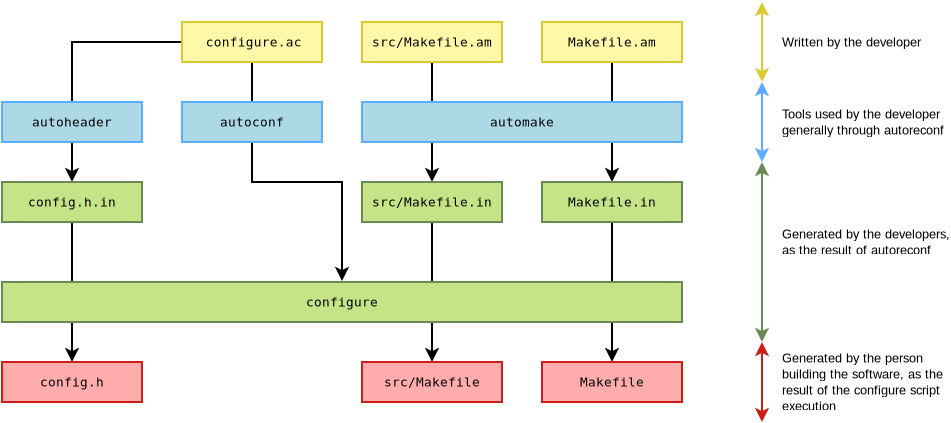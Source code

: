 <?xml version="1.0" encoding="UTF-8"?>
<dia:diagram xmlns:dia="http://www.lysator.liu.se/~alla/dia/">
  <dia:layer name="Arrière-plan" visible="true" active="true">
    <dia:object type="Standard - Line" version="0" id="O0">
      <dia:attribute name="obj_pos">
        <dia:point val="34.5,4"/>
      </dia:attribute>
      <dia:attribute name="obj_bb">
        <dia:rectangle val="34.138,3.95;34.862,10.112"/>
      </dia:attribute>
      <dia:attribute name="conn_endpoints">
        <dia:point val="34.5,4"/>
        <dia:point val="34.5,10"/>
      </dia:attribute>
      <dia:attribute name="numcp">
        <dia:int val="1"/>
      </dia:attribute>
      <dia:attribute name="end_arrow">
        <dia:enum val="22"/>
      </dia:attribute>
      <dia:attribute name="end_arrow_length">
        <dia:real val="0.5"/>
      </dia:attribute>
      <dia:attribute name="end_arrow_width">
        <dia:real val="0.5"/>
      </dia:attribute>
      <dia:connections>
        <dia:connection handle="0" to="O14" connection="6"/>
        <dia:connection handle="1" to="O16" connection="1"/>
      </dia:connections>
    </dia:object>
    <dia:object type="Standard - Line" version="0" id="O1">
      <dia:attribute name="obj_pos">
        <dia:point val="43.5,4"/>
      </dia:attribute>
      <dia:attribute name="obj_bb">
        <dia:rectangle val="43.138,3.95;43.862,10.112"/>
      </dia:attribute>
      <dia:attribute name="conn_endpoints">
        <dia:point val="43.5,4"/>
        <dia:point val="43.5,10"/>
      </dia:attribute>
      <dia:attribute name="numcp">
        <dia:int val="1"/>
      </dia:attribute>
      <dia:attribute name="end_arrow">
        <dia:enum val="22"/>
      </dia:attribute>
      <dia:attribute name="end_arrow_length">
        <dia:real val="0.5"/>
      </dia:attribute>
      <dia:attribute name="end_arrow_width">
        <dia:real val="0.5"/>
      </dia:attribute>
      <dia:connections>
        <dia:connection handle="0" to="O18" connection="6"/>
        <dia:connection handle="1" to="O20" connection="1"/>
      </dia:connections>
    </dia:object>
    <dia:object type="Standard - Line" version="0" id="O2">
      <dia:attribute name="obj_pos">
        <dia:point val="16.5,12.049"/>
      </dia:attribute>
      <dia:attribute name="obj_bb">
        <dia:rectangle val="16.138,11.999;16.862,19.112"/>
      </dia:attribute>
      <dia:attribute name="conn_endpoints">
        <dia:point val="16.5,12.049"/>
        <dia:point val="16.5,19"/>
      </dia:attribute>
      <dia:attribute name="numcp">
        <dia:int val="1"/>
      </dia:attribute>
      <dia:attribute name="end_arrow">
        <dia:enum val="22"/>
      </dia:attribute>
      <dia:attribute name="end_arrow_length">
        <dia:real val="0.5"/>
      </dia:attribute>
      <dia:attribute name="end_arrow_width">
        <dia:real val="0.5"/>
      </dia:attribute>
      <dia:connections>
        <dia:connection handle="0" to="O22" connection="8"/>
        <dia:connection handle="1" to="O26" connection="1"/>
      </dia:connections>
    </dia:object>
    <dia:object type="Standard - Line" version="0" id="O3">
      <dia:attribute name="obj_pos">
        <dia:point val="34.5,12"/>
      </dia:attribute>
      <dia:attribute name="obj_bb">
        <dia:rectangle val="34.138,11.95;34.862,19.112"/>
      </dia:attribute>
      <dia:attribute name="conn_endpoints">
        <dia:point val="34.5,12"/>
        <dia:point val="34.5,19"/>
      </dia:attribute>
      <dia:attribute name="numcp">
        <dia:int val="1"/>
      </dia:attribute>
      <dia:attribute name="end_arrow">
        <dia:enum val="22"/>
      </dia:attribute>
      <dia:attribute name="end_arrow_length">
        <dia:real val="0.5"/>
      </dia:attribute>
      <dia:attribute name="end_arrow_width">
        <dia:real val="0.5"/>
      </dia:attribute>
      <dia:connections>
        <dia:connection handle="0" to="O16" connection="6"/>
        <dia:connection handle="1" to="O7" connection="1"/>
      </dia:connections>
    </dia:object>
    <dia:object type="Standard - Line" version="0" id="O4">
      <dia:attribute name="obj_pos">
        <dia:point val="43.5,12"/>
      </dia:attribute>
      <dia:attribute name="obj_bb">
        <dia:rectangle val="43.138,11.95;43.862,19.112"/>
      </dia:attribute>
      <dia:attribute name="conn_endpoints">
        <dia:point val="43.5,12"/>
        <dia:point val="43.5,19"/>
      </dia:attribute>
      <dia:attribute name="numcp">
        <dia:int val="1"/>
      </dia:attribute>
      <dia:attribute name="end_arrow">
        <dia:enum val="22"/>
      </dia:attribute>
      <dia:attribute name="end_arrow_length">
        <dia:real val="0.5"/>
      </dia:attribute>
      <dia:attribute name="end_arrow_width">
        <dia:real val="0.5"/>
      </dia:attribute>
      <dia:connections>
        <dia:connection handle="0" to="O20" connection="6"/>
        <dia:connection handle="1" to="O24" connection="1"/>
      </dia:connections>
    </dia:object>
    <dia:object type="Standard - ZigZagLine" version="1" id="O5">
      <dia:attribute name="obj_pos">
        <dia:point val="25.5,4"/>
      </dia:attribute>
      <dia:attribute name="obj_bb">
        <dia:rectangle val="25.45,3.95;30.362,15.062"/>
      </dia:attribute>
      <dia:attribute name="orth_points">
        <dia:point val="25.5,4"/>
        <dia:point val="25.5,10"/>
        <dia:point val="30,10"/>
        <dia:point val="30,14.95"/>
      </dia:attribute>
      <dia:attribute name="orth_orient">
        <dia:enum val="1"/>
        <dia:enum val="0"/>
        <dia:enum val="1"/>
      </dia:attribute>
      <dia:attribute name="autorouting">
        <dia:boolean val="false"/>
      </dia:attribute>
      <dia:attribute name="end_arrow">
        <dia:enum val="22"/>
      </dia:attribute>
      <dia:attribute name="end_arrow_length">
        <dia:real val="0.5"/>
      </dia:attribute>
      <dia:attribute name="end_arrow_width">
        <dia:real val="0.5"/>
      </dia:attribute>
      <dia:connections>
        <dia:connection handle="0" to="O8" connection="6"/>
        <dia:connection handle="1" to="O12" connection="8"/>
      </dia:connections>
    </dia:object>
    <dia:object type="Standard - ZigZagLine" version="1" id="O6">
      <dia:attribute name="obj_pos">
        <dia:point val="22,3"/>
      </dia:attribute>
      <dia:attribute name="obj_bb">
        <dia:rectangle val="16.138,2.95;22.05,10.112"/>
      </dia:attribute>
      <dia:attribute name="orth_points">
        <dia:point val="22,3"/>
        <dia:point val="16.5,3"/>
        <dia:point val="16.5,10"/>
      </dia:attribute>
      <dia:attribute name="orth_orient">
        <dia:enum val="0"/>
        <dia:enum val="1"/>
      </dia:attribute>
      <dia:attribute name="autorouting">
        <dia:boolean val="true"/>
      </dia:attribute>
      <dia:attribute name="end_arrow">
        <dia:enum val="22"/>
      </dia:attribute>
      <dia:attribute name="end_arrow_length">
        <dia:real val="0.5"/>
      </dia:attribute>
      <dia:attribute name="end_arrow_width">
        <dia:real val="0.5"/>
      </dia:attribute>
      <dia:connections>
        <dia:connection handle="0" to="O8" connection="3"/>
        <dia:connection handle="1" to="O22" connection="1"/>
      </dia:connections>
    </dia:object>
    <dia:object type="Standard - Box" version="0" id="O7">
      <dia:attribute name="obj_pos">
        <dia:point val="31,19"/>
      </dia:attribute>
      <dia:attribute name="obj_bb">
        <dia:rectangle val="30.95,18.95;38.05,21.05"/>
      </dia:attribute>
      <dia:attribute name="elem_corner">
        <dia:point val="31,19"/>
      </dia:attribute>
      <dia:attribute name="elem_width">
        <dia:real val="7"/>
      </dia:attribute>
      <dia:attribute name="elem_height">
        <dia:real val="2"/>
      </dia:attribute>
      <dia:attribute name="border_width">
        <dia:real val="0.1"/>
      </dia:attribute>
      <dia:attribute name="border_color">
        <dia:color val="#cc1f1a"/>
      </dia:attribute>
      <dia:attribute name="inner_color">
        <dia:color val="#ffacac"/>
      </dia:attribute>
      <dia:attribute name="show_background">
        <dia:boolean val="true"/>
      </dia:attribute>
    </dia:object>
    <dia:object type="Standard - Box" version="0" id="O8">
      <dia:attribute name="obj_pos">
        <dia:point val="22,2"/>
      </dia:attribute>
      <dia:attribute name="obj_bb">
        <dia:rectangle val="21.95,1.95;29.05,4.05"/>
      </dia:attribute>
      <dia:attribute name="elem_corner">
        <dia:point val="22,2"/>
      </dia:attribute>
      <dia:attribute name="elem_width">
        <dia:real val="7"/>
      </dia:attribute>
      <dia:attribute name="elem_height">
        <dia:real val="2"/>
      </dia:attribute>
      <dia:attribute name="border_width">
        <dia:real val="0.1"/>
      </dia:attribute>
      <dia:attribute name="border_color">
        <dia:color val="#d9cb2f"/>
      </dia:attribute>
      <dia:attribute name="inner_color">
        <dia:color val="#fff8a8"/>
      </dia:attribute>
      <dia:attribute name="show_background">
        <dia:boolean val="true"/>
      </dia:attribute>
    </dia:object>
    <dia:object type="Standard - Text" version="1" id="O9">
      <dia:attribute name="obj_pos">
        <dia:point val="25.5,3"/>
      </dia:attribute>
      <dia:attribute name="obj_bb">
        <dia:rectangle val="23.19,2.626;27.81,3.374"/>
      </dia:attribute>
      <dia:attribute name="text">
        <dia:composite type="text">
          <dia:attribute name="string">
            <dia:string>#configure.ac#</dia:string>
          </dia:attribute>
          <dia:attribute name="font">
            <dia:font family="Inconsolata" style="48" name="Courier"/>
          </dia:attribute>
          <dia:attribute name="height">
            <dia:real val="0.8"/>
          </dia:attribute>
          <dia:attribute name="pos">
            <dia:point val="25.5,3.221"/>
          </dia:attribute>
          <dia:attribute name="color">
            <dia:color val="#000000"/>
          </dia:attribute>
          <dia:attribute name="alignment">
            <dia:enum val="1"/>
          </dia:attribute>
        </dia:composite>
      </dia:attribute>
      <dia:attribute name="valign">
        <dia:enum val="2"/>
      </dia:attribute>
      <dia:connections>
        <dia:connection handle="0" to="O8" connection="8"/>
      </dia:connections>
    </dia:object>
    <dia:object type="Standard - Text" version="1" id="O10">
      <dia:attribute name="obj_pos">
        <dia:point val="34.5,20"/>
      </dia:attribute>
      <dia:attribute name="obj_bb">
        <dia:rectangle val="32.19,19.626;36.81,20.374"/>
      </dia:attribute>
      <dia:attribute name="text">
        <dia:composite type="text">
          <dia:attribute name="string">
            <dia:string>#src/Makefile#</dia:string>
          </dia:attribute>
          <dia:attribute name="font">
            <dia:font family="Inconsolata" style="48" name="Courier"/>
          </dia:attribute>
          <dia:attribute name="height">
            <dia:real val="0.8"/>
          </dia:attribute>
          <dia:attribute name="pos">
            <dia:point val="34.5,20.221"/>
          </dia:attribute>
          <dia:attribute name="color">
            <dia:color val="#000000"/>
          </dia:attribute>
          <dia:attribute name="alignment">
            <dia:enum val="1"/>
          </dia:attribute>
        </dia:composite>
      </dia:attribute>
      <dia:attribute name="valign">
        <dia:enum val="2"/>
      </dia:attribute>
      <dia:connections>
        <dia:connection handle="0" to="O7" connection="8"/>
      </dia:connections>
    </dia:object>
    <dia:object type="Standard - Text" version="1" id="O11">
      <dia:attribute name="obj_pos">
        <dia:point val="14,17"/>
      </dia:attribute>
      <dia:attribute name="obj_bb">
        <dia:rectangle val="14,16.405;14,17.152"/>
      </dia:attribute>
      <dia:attribute name="text">
        <dia:composite type="text">
          <dia:attribute name="string">
            <dia:string>##</dia:string>
          </dia:attribute>
          <dia:attribute name="font">
            <dia:font family="Liberation Sans" style="0" name="Courier"/>
          </dia:attribute>
          <dia:attribute name="height">
            <dia:real val="0.8"/>
          </dia:attribute>
          <dia:attribute name="pos">
            <dia:point val="14,17"/>
          </dia:attribute>
          <dia:attribute name="color">
            <dia:color val="#000000"/>
          </dia:attribute>
          <dia:attribute name="alignment">
            <dia:enum val="0"/>
          </dia:attribute>
        </dia:composite>
      </dia:attribute>
      <dia:attribute name="valign">
        <dia:enum val="3"/>
      </dia:attribute>
    </dia:object>
    <dia:object type="Standard - Box" version="0" id="O12">
      <dia:attribute name="obj_pos">
        <dia:point val="13,15"/>
      </dia:attribute>
      <dia:attribute name="obj_bb">
        <dia:rectangle val="12.95,14.95;47.05,17.05"/>
      </dia:attribute>
      <dia:attribute name="elem_corner">
        <dia:point val="13,15"/>
      </dia:attribute>
      <dia:attribute name="elem_width">
        <dia:real val="34"/>
      </dia:attribute>
      <dia:attribute name="elem_height">
        <dia:real val="2"/>
      </dia:attribute>
      <dia:attribute name="border_width">
        <dia:real val="0.1"/>
      </dia:attribute>
      <dia:attribute name="border_color">
        <dia:color val="#6a8954"/>
      </dia:attribute>
      <dia:attribute name="inner_color">
        <dia:color val="#c5e387"/>
      </dia:attribute>
      <dia:attribute name="show_background">
        <dia:boolean val="true"/>
      </dia:attribute>
    </dia:object>
    <dia:object type="Standard - Text" version="1" id="O13">
      <dia:attribute name="obj_pos">
        <dia:point val="30,16"/>
      </dia:attribute>
      <dia:attribute name="obj_bb">
        <dia:rectangle val="28.267,15.626;31.733,16.374"/>
      </dia:attribute>
      <dia:attribute name="text">
        <dia:composite type="text">
          <dia:attribute name="string">
            <dia:string>#configure#</dia:string>
          </dia:attribute>
          <dia:attribute name="font">
            <dia:font family="Inconsolata" style="48" name="Courier"/>
          </dia:attribute>
          <dia:attribute name="height">
            <dia:real val="0.8"/>
          </dia:attribute>
          <dia:attribute name="pos">
            <dia:point val="30,16.221"/>
          </dia:attribute>
          <dia:attribute name="color">
            <dia:color val="#000000"/>
          </dia:attribute>
          <dia:attribute name="alignment">
            <dia:enum val="1"/>
          </dia:attribute>
        </dia:composite>
      </dia:attribute>
      <dia:attribute name="valign">
        <dia:enum val="2"/>
      </dia:attribute>
      <dia:connections>
        <dia:connection handle="0" to="O12" connection="8"/>
      </dia:connections>
    </dia:object>
    <dia:object type="Standard - Box" version="0" id="O14">
      <dia:attribute name="obj_pos">
        <dia:point val="31,2"/>
      </dia:attribute>
      <dia:attribute name="obj_bb">
        <dia:rectangle val="30.95,1.95;38.05,4.05"/>
      </dia:attribute>
      <dia:attribute name="elem_corner">
        <dia:point val="31,2"/>
      </dia:attribute>
      <dia:attribute name="elem_width">
        <dia:real val="7"/>
      </dia:attribute>
      <dia:attribute name="elem_height">
        <dia:real val="2"/>
      </dia:attribute>
      <dia:attribute name="border_width">
        <dia:real val="0.1"/>
      </dia:attribute>
      <dia:attribute name="border_color">
        <dia:color val="#d9cb2f"/>
      </dia:attribute>
      <dia:attribute name="inner_color">
        <dia:color val="#fff8a8"/>
      </dia:attribute>
      <dia:attribute name="show_background">
        <dia:boolean val="true"/>
      </dia:attribute>
    </dia:object>
    <dia:object type="Standard - Text" version="1" id="O15">
      <dia:attribute name="obj_pos">
        <dia:point val="34.5,3"/>
      </dia:attribute>
      <dia:attribute name="obj_bb">
        <dia:rectangle val="31.613,2.626;37.388,3.374"/>
      </dia:attribute>
      <dia:attribute name="text">
        <dia:composite type="text">
          <dia:attribute name="string">
            <dia:string>#src/Makefile.am#</dia:string>
          </dia:attribute>
          <dia:attribute name="font">
            <dia:font family="Inconsolata" style="48" name="Courier"/>
          </dia:attribute>
          <dia:attribute name="height">
            <dia:real val="0.8"/>
          </dia:attribute>
          <dia:attribute name="pos">
            <dia:point val="34.5,3.221"/>
          </dia:attribute>
          <dia:attribute name="color">
            <dia:color val="#000000"/>
          </dia:attribute>
          <dia:attribute name="alignment">
            <dia:enum val="1"/>
          </dia:attribute>
        </dia:composite>
      </dia:attribute>
      <dia:attribute name="valign">
        <dia:enum val="2"/>
      </dia:attribute>
      <dia:connections>
        <dia:connection handle="0" to="O14" connection="8"/>
      </dia:connections>
    </dia:object>
    <dia:object type="Standard - Box" version="0" id="O16">
      <dia:attribute name="obj_pos">
        <dia:point val="31,10"/>
      </dia:attribute>
      <dia:attribute name="obj_bb">
        <dia:rectangle val="30.95,9.95;38.05,12.05"/>
      </dia:attribute>
      <dia:attribute name="elem_corner">
        <dia:point val="31,10"/>
      </dia:attribute>
      <dia:attribute name="elem_width">
        <dia:real val="7"/>
      </dia:attribute>
      <dia:attribute name="elem_height">
        <dia:real val="2"/>
      </dia:attribute>
      <dia:attribute name="border_width">
        <dia:real val="0.1"/>
      </dia:attribute>
      <dia:attribute name="border_color">
        <dia:color val="#6a8954"/>
      </dia:attribute>
      <dia:attribute name="inner_color">
        <dia:color val="#c5e387"/>
      </dia:attribute>
      <dia:attribute name="show_background">
        <dia:boolean val="true"/>
      </dia:attribute>
    </dia:object>
    <dia:object type="Standard - Text" version="1" id="O17">
      <dia:attribute name="obj_pos">
        <dia:point val="34.5,11"/>
      </dia:attribute>
      <dia:attribute name="obj_bb">
        <dia:rectangle val="31.613,10.626;37.388,11.374"/>
      </dia:attribute>
      <dia:attribute name="text">
        <dia:composite type="text">
          <dia:attribute name="string">
            <dia:string>#src/Makefile.in#</dia:string>
          </dia:attribute>
          <dia:attribute name="font">
            <dia:font family="Inconsolata" style="48" name="Courier"/>
          </dia:attribute>
          <dia:attribute name="height">
            <dia:real val="0.8"/>
          </dia:attribute>
          <dia:attribute name="pos">
            <dia:point val="34.5,11.221"/>
          </dia:attribute>
          <dia:attribute name="color">
            <dia:color val="#000000"/>
          </dia:attribute>
          <dia:attribute name="alignment">
            <dia:enum val="1"/>
          </dia:attribute>
        </dia:composite>
      </dia:attribute>
      <dia:attribute name="valign">
        <dia:enum val="2"/>
      </dia:attribute>
      <dia:connections>
        <dia:connection handle="0" to="O16" connection="8"/>
      </dia:connections>
    </dia:object>
    <dia:object type="Standard - Box" version="0" id="O18">
      <dia:attribute name="obj_pos">
        <dia:point val="40,2"/>
      </dia:attribute>
      <dia:attribute name="obj_bb">
        <dia:rectangle val="39.95,1.95;47.05,4.05"/>
      </dia:attribute>
      <dia:attribute name="elem_corner">
        <dia:point val="40,2"/>
      </dia:attribute>
      <dia:attribute name="elem_width">
        <dia:real val="7"/>
      </dia:attribute>
      <dia:attribute name="elem_height">
        <dia:real val="2"/>
      </dia:attribute>
      <dia:attribute name="border_width">
        <dia:real val="0.1"/>
      </dia:attribute>
      <dia:attribute name="border_color">
        <dia:color val="#d9cb2f"/>
      </dia:attribute>
      <dia:attribute name="inner_color">
        <dia:color val="#fff8a8"/>
      </dia:attribute>
      <dia:attribute name="show_background">
        <dia:boolean val="true"/>
      </dia:attribute>
    </dia:object>
    <dia:object type="Standard - Text" version="1" id="O19">
      <dia:attribute name="obj_pos">
        <dia:point val="43.5,3"/>
      </dia:attribute>
      <dia:attribute name="obj_bb">
        <dia:rectangle val="41.383,2.626;45.617,3.374"/>
      </dia:attribute>
      <dia:attribute name="text">
        <dia:composite type="text">
          <dia:attribute name="string">
            <dia:string>#Makefile.am#</dia:string>
          </dia:attribute>
          <dia:attribute name="font">
            <dia:font family="Inconsolata" style="48" name="Courier"/>
          </dia:attribute>
          <dia:attribute name="height">
            <dia:real val="0.8"/>
          </dia:attribute>
          <dia:attribute name="pos">
            <dia:point val="43.5,3.221"/>
          </dia:attribute>
          <dia:attribute name="color">
            <dia:color val="#000000"/>
          </dia:attribute>
          <dia:attribute name="alignment">
            <dia:enum val="1"/>
          </dia:attribute>
        </dia:composite>
      </dia:attribute>
      <dia:attribute name="valign">
        <dia:enum val="2"/>
      </dia:attribute>
      <dia:connections>
        <dia:connection handle="0" to="O18" connection="8"/>
      </dia:connections>
    </dia:object>
    <dia:object type="Standard - Box" version="0" id="O20">
      <dia:attribute name="obj_pos">
        <dia:point val="40,10"/>
      </dia:attribute>
      <dia:attribute name="obj_bb">
        <dia:rectangle val="39.95,9.95;47.05,12.05"/>
      </dia:attribute>
      <dia:attribute name="elem_corner">
        <dia:point val="40,10"/>
      </dia:attribute>
      <dia:attribute name="elem_width">
        <dia:real val="7"/>
      </dia:attribute>
      <dia:attribute name="elem_height">
        <dia:real val="2"/>
      </dia:attribute>
      <dia:attribute name="border_width">
        <dia:real val="0.1"/>
      </dia:attribute>
      <dia:attribute name="border_color">
        <dia:color val="#6a8954"/>
      </dia:attribute>
      <dia:attribute name="inner_color">
        <dia:color val="#c5e387"/>
      </dia:attribute>
      <dia:attribute name="show_background">
        <dia:boolean val="true"/>
      </dia:attribute>
    </dia:object>
    <dia:object type="Standard - Text" version="1" id="O21">
      <dia:attribute name="obj_pos">
        <dia:point val="43.5,11"/>
      </dia:attribute>
      <dia:attribute name="obj_bb">
        <dia:rectangle val="41.383,10.626;45.617,11.374"/>
      </dia:attribute>
      <dia:attribute name="text">
        <dia:composite type="text">
          <dia:attribute name="string">
            <dia:string>#Makefile.in#</dia:string>
          </dia:attribute>
          <dia:attribute name="font">
            <dia:font family="Inconsolata" style="48" name="Courier"/>
          </dia:attribute>
          <dia:attribute name="height">
            <dia:real val="0.8"/>
          </dia:attribute>
          <dia:attribute name="pos">
            <dia:point val="43.5,11.221"/>
          </dia:attribute>
          <dia:attribute name="color">
            <dia:color val="#000000"/>
          </dia:attribute>
          <dia:attribute name="alignment">
            <dia:enum val="1"/>
          </dia:attribute>
        </dia:composite>
      </dia:attribute>
      <dia:attribute name="valign">
        <dia:enum val="2"/>
      </dia:attribute>
      <dia:connections>
        <dia:connection handle="0" to="O20" connection="8"/>
      </dia:connections>
    </dia:object>
    <dia:object type="Standard - Box" version="0" id="O22">
      <dia:attribute name="obj_pos">
        <dia:point val="13,10"/>
      </dia:attribute>
      <dia:attribute name="obj_bb">
        <dia:rectangle val="12.95,9.95;20.05,12.05"/>
      </dia:attribute>
      <dia:attribute name="elem_corner">
        <dia:point val="13,10"/>
      </dia:attribute>
      <dia:attribute name="elem_width">
        <dia:real val="7"/>
      </dia:attribute>
      <dia:attribute name="elem_height">
        <dia:real val="2"/>
      </dia:attribute>
      <dia:attribute name="border_width">
        <dia:real val="0.1"/>
      </dia:attribute>
      <dia:attribute name="border_color">
        <dia:color val="#6a8954"/>
      </dia:attribute>
      <dia:attribute name="inner_color">
        <dia:color val="#c5e387"/>
      </dia:attribute>
      <dia:attribute name="show_background">
        <dia:boolean val="true"/>
      </dia:attribute>
    </dia:object>
    <dia:object type="Standard - Text" version="1" id="O23">
      <dia:attribute name="obj_pos">
        <dia:point val="16.5,11"/>
      </dia:attribute>
      <dia:attribute name="obj_bb">
        <dia:rectangle val="14.383,10.626;18.617,11.374"/>
      </dia:attribute>
      <dia:attribute name="text">
        <dia:composite type="text">
          <dia:attribute name="string">
            <dia:string>#config.h.in#</dia:string>
          </dia:attribute>
          <dia:attribute name="font">
            <dia:font family="Inconsolata" style="48" name="Courier"/>
          </dia:attribute>
          <dia:attribute name="height">
            <dia:real val="0.8"/>
          </dia:attribute>
          <dia:attribute name="pos">
            <dia:point val="16.5,11.221"/>
          </dia:attribute>
          <dia:attribute name="color">
            <dia:color val="#000000"/>
          </dia:attribute>
          <dia:attribute name="alignment">
            <dia:enum val="1"/>
          </dia:attribute>
        </dia:composite>
      </dia:attribute>
      <dia:attribute name="valign">
        <dia:enum val="2"/>
      </dia:attribute>
      <dia:connections>
        <dia:connection handle="0" to="O22" connection="8"/>
      </dia:connections>
    </dia:object>
    <dia:object type="Standard - Box" version="0" id="O24">
      <dia:attribute name="obj_pos">
        <dia:point val="40,19"/>
      </dia:attribute>
      <dia:attribute name="obj_bb">
        <dia:rectangle val="39.95,18.95;47.05,21.05"/>
      </dia:attribute>
      <dia:attribute name="elem_corner">
        <dia:point val="40,19"/>
      </dia:attribute>
      <dia:attribute name="elem_width">
        <dia:real val="7"/>
      </dia:attribute>
      <dia:attribute name="elem_height">
        <dia:real val="2"/>
      </dia:attribute>
      <dia:attribute name="border_width">
        <dia:real val="0.1"/>
      </dia:attribute>
      <dia:attribute name="border_color">
        <dia:color val="#cc1f1a"/>
      </dia:attribute>
      <dia:attribute name="inner_color">
        <dia:color val="#ffacac"/>
      </dia:attribute>
      <dia:attribute name="show_background">
        <dia:boolean val="true"/>
      </dia:attribute>
    </dia:object>
    <dia:object type="Standard - Text" version="1" id="O25">
      <dia:attribute name="obj_pos">
        <dia:point val="43.5,20"/>
      </dia:attribute>
      <dia:attribute name="obj_bb">
        <dia:rectangle val="41.96,19.626;45.04,20.374"/>
      </dia:attribute>
      <dia:attribute name="text">
        <dia:composite type="text">
          <dia:attribute name="string">
            <dia:string>#Makefile#</dia:string>
          </dia:attribute>
          <dia:attribute name="font">
            <dia:font family="Inconsolata" style="48" name="Courier"/>
          </dia:attribute>
          <dia:attribute name="height">
            <dia:real val="0.8"/>
          </dia:attribute>
          <dia:attribute name="pos">
            <dia:point val="43.5,20.221"/>
          </dia:attribute>
          <dia:attribute name="color">
            <dia:color val="#000000"/>
          </dia:attribute>
          <dia:attribute name="alignment">
            <dia:enum val="1"/>
          </dia:attribute>
        </dia:composite>
      </dia:attribute>
      <dia:attribute name="valign">
        <dia:enum val="2"/>
      </dia:attribute>
      <dia:connections>
        <dia:connection handle="0" to="O24" connection="8"/>
      </dia:connections>
    </dia:object>
    <dia:object type="Standard - Box" version="0" id="O26">
      <dia:attribute name="obj_pos">
        <dia:point val="13,19"/>
      </dia:attribute>
      <dia:attribute name="obj_bb">
        <dia:rectangle val="12.95,18.95;20.05,21.05"/>
      </dia:attribute>
      <dia:attribute name="elem_corner">
        <dia:point val="13,19"/>
      </dia:attribute>
      <dia:attribute name="elem_width">
        <dia:real val="7"/>
      </dia:attribute>
      <dia:attribute name="elem_height">
        <dia:real val="2"/>
      </dia:attribute>
      <dia:attribute name="border_width">
        <dia:real val="0.1"/>
      </dia:attribute>
      <dia:attribute name="border_color">
        <dia:color val="#cc1f1a"/>
      </dia:attribute>
      <dia:attribute name="inner_color">
        <dia:color val="#ffacac"/>
      </dia:attribute>
      <dia:attribute name="show_background">
        <dia:boolean val="true"/>
      </dia:attribute>
    </dia:object>
    <dia:object type="Standard - Text" version="1" id="O27">
      <dia:attribute name="obj_pos">
        <dia:point val="16.5,20"/>
      </dia:attribute>
      <dia:attribute name="obj_bb">
        <dia:rectangle val="14.96,19.626;18.04,20.374"/>
      </dia:attribute>
      <dia:attribute name="text">
        <dia:composite type="text">
          <dia:attribute name="string">
            <dia:string>#config.h#</dia:string>
          </dia:attribute>
          <dia:attribute name="font">
            <dia:font family="Inconsolata" style="48" name="Courier"/>
          </dia:attribute>
          <dia:attribute name="height">
            <dia:real val="0.8"/>
          </dia:attribute>
          <dia:attribute name="pos">
            <dia:point val="16.5,20.221"/>
          </dia:attribute>
          <dia:attribute name="color">
            <dia:color val="#000000"/>
          </dia:attribute>
          <dia:attribute name="alignment">
            <dia:enum val="1"/>
          </dia:attribute>
        </dia:composite>
      </dia:attribute>
      <dia:attribute name="valign">
        <dia:enum val="2"/>
      </dia:attribute>
      <dia:connections>
        <dia:connection handle="0" to="O26" connection="8"/>
      </dia:connections>
    </dia:object>
    <dia:object type="Standard - Text" version="1" id="O28">
      <dia:attribute name="obj_pos">
        <dia:point val="9,16"/>
      </dia:attribute>
      <dia:attribute name="obj_bb">
        <dia:rectangle val="9,15.405;9,16.152"/>
      </dia:attribute>
      <dia:attribute name="text">
        <dia:composite type="text">
          <dia:attribute name="string">
            <dia:string>##</dia:string>
          </dia:attribute>
          <dia:attribute name="font">
            <dia:font family="Liberation Sans" style="0" name="Courier"/>
          </dia:attribute>
          <dia:attribute name="height">
            <dia:real val="0.8"/>
          </dia:attribute>
          <dia:attribute name="pos">
            <dia:point val="9,16"/>
          </dia:attribute>
          <dia:attribute name="color">
            <dia:color val="#000000"/>
          </dia:attribute>
          <dia:attribute name="alignment">
            <dia:enum val="0"/>
          </dia:attribute>
        </dia:composite>
      </dia:attribute>
      <dia:attribute name="valign">
        <dia:enum val="3"/>
      </dia:attribute>
    </dia:object>
    <dia:object type="Standard - Box" version="0" id="O29">
      <dia:attribute name="obj_pos">
        <dia:point val="31,6"/>
      </dia:attribute>
      <dia:attribute name="obj_bb">
        <dia:rectangle val="30.95,5.95;47.05,8.05"/>
      </dia:attribute>
      <dia:attribute name="elem_corner">
        <dia:point val="31,6"/>
      </dia:attribute>
      <dia:attribute name="elem_width">
        <dia:real val="16"/>
      </dia:attribute>
      <dia:attribute name="elem_height">
        <dia:real val="2"/>
      </dia:attribute>
      <dia:attribute name="border_width">
        <dia:real val="0.1"/>
      </dia:attribute>
      <dia:attribute name="border_color">
        <dia:color val="#5cacff"/>
      </dia:attribute>
      <dia:attribute name="inner_color">
        <dia:color val="#add8e6"/>
      </dia:attribute>
      <dia:attribute name="show_background">
        <dia:boolean val="true"/>
      </dia:attribute>
    </dia:object>
    <dia:object type="Standard - Text" version="1" id="O30">
      <dia:attribute name="obj_pos">
        <dia:point val="39,7"/>
      </dia:attribute>
      <dia:attribute name="obj_bb">
        <dia:rectangle val="37.46,6.626;40.54,7.374"/>
      </dia:attribute>
      <dia:attribute name="text">
        <dia:composite type="text">
          <dia:attribute name="string">
            <dia:string>#automake#</dia:string>
          </dia:attribute>
          <dia:attribute name="font">
            <dia:font family="Inconsolata" style="48" name="Courier"/>
          </dia:attribute>
          <dia:attribute name="height">
            <dia:real val="0.8"/>
          </dia:attribute>
          <dia:attribute name="pos">
            <dia:point val="39,7.221"/>
          </dia:attribute>
          <dia:attribute name="color">
            <dia:color val="#000000"/>
          </dia:attribute>
          <dia:attribute name="alignment">
            <dia:enum val="1"/>
          </dia:attribute>
        </dia:composite>
      </dia:attribute>
      <dia:attribute name="valign">
        <dia:enum val="2"/>
      </dia:attribute>
      <dia:connections>
        <dia:connection handle="0" to="O29" connection="8"/>
      </dia:connections>
    </dia:object>
    <dia:object type="Standard - Box" version="0" id="O31">
      <dia:attribute name="obj_pos">
        <dia:point val="13,6"/>
      </dia:attribute>
      <dia:attribute name="obj_bb">
        <dia:rectangle val="12.95,5.95;20.05,8.05"/>
      </dia:attribute>
      <dia:attribute name="elem_corner">
        <dia:point val="13,6"/>
      </dia:attribute>
      <dia:attribute name="elem_width">
        <dia:real val="7"/>
      </dia:attribute>
      <dia:attribute name="elem_height">
        <dia:real val="2"/>
      </dia:attribute>
      <dia:attribute name="border_width">
        <dia:real val="0.1"/>
      </dia:attribute>
      <dia:attribute name="border_color">
        <dia:color val="#5cacff"/>
      </dia:attribute>
      <dia:attribute name="inner_color">
        <dia:color val="#add8e6"/>
      </dia:attribute>
      <dia:attribute name="show_background">
        <dia:boolean val="true"/>
      </dia:attribute>
    </dia:object>
    <dia:object type="Standard - Text" version="1" id="O32">
      <dia:attribute name="obj_pos">
        <dia:point val="16.5,7"/>
      </dia:attribute>
      <dia:attribute name="obj_bb">
        <dia:rectangle val="14.575,6.626;18.425,7.374"/>
      </dia:attribute>
      <dia:attribute name="text">
        <dia:composite type="text">
          <dia:attribute name="string">
            <dia:string>#autoheader#</dia:string>
          </dia:attribute>
          <dia:attribute name="font">
            <dia:font family="Inconsolata" style="48" name="Courier"/>
          </dia:attribute>
          <dia:attribute name="height">
            <dia:real val="0.8"/>
          </dia:attribute>
          <dia:attribute name="pos">
            <dia:point val="16.5,7.221"/>
          </dia:attribute>
          <dia:attribute name="color">
            <dia:color val="#000000"/>
          </dia:attribute>
          <dia:attribute name="alignment">
            <dia:enum val="1"/>
          </dia:attribute>
        </dia:composite>
      </dia:attribute>
      <dia:attribute name="valign">
        <dia:enum val="2"/>
      </dia:attribute>
      <dia:connections>
        <dia:connection handle="0" to="O31" connection="8"/>
      </dia:connections>
    </dia:object>
    <dia:object type="Standard - Box" version="0" id="O33">
      <dia:attribute name="obj_pos">
        <dia:point val="22,6"/>
      </dia:attribute>
      <dia:attribute name="obj_bb">
        <dia:rectangle val="21.95,5.95;29.05,8.05"/>
      </dia:attribute>
      <dia:attribute name="elem_corner">
        <dia:point val="22,6"/>
      </dia:attribute>
      <dia:attribute name="elem_width">
        <dia:real val="7"/>
      </dia:attribute>
      <dia:attribute name="elem_height">
        <dia:real val="2"/>
      </dia:attribute>
      <dia:attribute name="border_width">
        <dia:real val="0.1"/>
      </dia:attribute>
      <dia:attribute name="border_color">
        <dia:color val="#5cacff"/>
      </dia:attribute>
      <dia:attribute name="inner_color">
        <dia:color val="#add8e6"/>
      </dia:attribute>
      <dia:attribute name="show_background">
        <dia:boolean val="true"/>
      </dia:attribute>
    </dia:object>
    <dia:object type="Standard - Text" version="1" id="O34">
      <dia:attribute name="obj_pos">
        <dia:point val="25.5,7"/>
      </dia:attribute>
      <dia:attribute name="obj_bb">
        <dia:rectangle val="23.96,6.626;27.04,7.374"/>
      </dia:attribute>
      <dia:attribute name="text">
        <dia:composite type="text">
          <dia:attribute name="string">
            <dia:string>#autoconf#</dia:string>
          </dia:attribute>
          <dia:attribute name="font">
            <dia:font family="Inconsolata" style="48" name="Courier"/>
          </dia:attribute>
          <dia:attribute name="height">
            <dia:real val="0.8"/>
          </dia:attribute>
          <dia:attribute name="pos">
            <dia:point val="25.5,7.221"/>
          </dia:attribute>
          <dia:attribute name="color">
            <dia:color val="#000000"/>
          </dia:attribute>
          <dia:attribute name="alignment">
            <dia:enum val="1"/>
          </dia:attribute>
        </dia:composite>
      </dia:attribute>
      <dia:attribute name="valign">
        <dia:enum val="2"/>
      </dia:attribute>
      <dia:connections>
        <dia:connection handle="0" to="O33" connection="8"/>
      </dia:connections>
    </dia:object>
    <dia:object type="Standard - Line" version="0" id="O35">
      <dia:attribute name="obj_pos">
        <dia:point val="51,1"/>
      </dia:attribute>
      <dia:attribute name="obj_bb">
        <dia:rectangle val="50.638,0.95;51.362,5.05"/>
      </dia:attribute>
      <dia:attribute name="conn_endpoints">
        <dia:point val="51,1"/>
        <dia:point val="51,5"/>
      </dia:attribute>
      <dia:attribute name="numcp">
        <dia:int val="1"/>
      </dia:attribute>
      <dia:attribute name="line_color">
        <dia:color val="#d9cb2f"/>
      </dia:attribute>
      <dia:attribute name="start_arrow">
        <dia:enum val="22"/>
      </dia:attribute>
      <dia:attribute name="start_arrow_length">
        <dia:real val="0.5"/>
      </dia:attribute>
      <dia:attribute name="start_arrow_width">
        <dia:real val="0.5"/>
      </dia:attribute>
      <dia:attribute name="end_arrow">
        <dia:enum val="22"/>
      </dia:attribute>
      <dia:attribute name="end_arrow_length">
        <dia:real val="0.5"/>
      </dia:attribute>
      <dia:attribute name="end_arrow_width">
        <dia:real val="0.5"/>
      </dia:attribute>
    </dia:object>
    <dia:object type="Standard - Text" version="1" id="O36">
      <dia:attribute name="obj_pos">
        <dia:point val="52,3"/>
      </dia:attribute>
      <dia:attribute name="obj_bb">
        <dia:rectangle val="52,2.626;60.002,3.374"/>
      </dia:attribute>
      <dia:attribute name="text">
        <dia:composite type="text">
          <dia:attribute name="string">
            <dia:string>#Written by the developer#</dia:string>
          </dia:attribute>
          <dia:attribute name="font">
            <dia:font family="Liberation Sans" style="0" name="Courier"/>
          </dia:attribute>
          <dia:attribute name="height">
            <dia:real val="0.8"/>
          </dia:attribute>
          <dia:attribute name="pos">
            <dia:point val="52,3.221"/>
          </dia:attribute>
          <dia:attribute name="color">
            <dia:color val="#000000"/>
          </dia:attribute>
          <dia:attribute name="alignment">
            <dia:enum val="0"/>
          </dia:attribute>
        </dia:composite>
      </dia:attribute>
      <dia:attribute name="valign">
        <dia:enum val="2"/>
      </dia:attribute>
    </dia:object>
    <dia:object type="Standard - Line" version="0" id="O37">
      <dia:attribute name="obj_pos">
        <dia:point val="51,5"/>
      </dia:attribute>
      <dia:attribute name="obj_bb">
        <dia:rectangle val="50.638,4.95;51.362,9.05"/>
      </dia:attribute>
      <dia:attribute name="conn_endpoints">
        <dia:point val="51,5"/>
        <dia:point val="51,9"/>
      </dia:attribute>
      <dia:attribute name="numcp">
        <dia:int val="1"/>
      </dia:attribute>
      <dia:attribute name="line_color">
        <dia:color val="#5cacff"/>
      </dia:attribute>
      <dia:attribute name="start_arrow">
        <dia:enum val="22"/>
      </dia:attribute>
      <dia:attribute name="start_arrow_length">
        <dia:real val="0.5"/>
      </dia:attribute>
      <dia:attribute name="start_arrow_width">
        <dia:real val="0.5"/>
      </dia:attribute>
      <dia:attribute name="end_arrow">
        <dia:enum val="22"/>
      </dia:attribute>
      <dia:attribute name="end_arrow_length">
        <dia:real val="0.5"/>
      </dia:attribute>
      <dia:attribute name="end_arrow_width">
        <dia:real val="0.5"/>
      </dia:attribute>
    </dia:object>
    <dia:object type="Standard - Text" version="1" id="O38">
      <dia:attribute name="obj_pos">
        <dia:point val="52,7"/>
      </dia:attribute>
      <dia:attribute name="obj_bb">
        <dia:rectangle val="52,6.226;61.367,7.774"/>
      </dia:attribute>
      <dia:attribute name="text">
        <dia:composite type="text">
          <dia:attribute name="string">
            <dia:string>#Tools used by the developer
generally through autoreconf#</dia:string>
          </dia:attribute>
          <dia:attribute name="font">
            <dia:font family="Liberation Sans" style="0" name="Courier"/>
          </dia:attribute>
          <dia:attribute name="height">
            <dia:real val="0.8"/>
          </dia:attribute>
          <dia:attribute name="pos">
            <dia:point val="52,6.821"/>
          </dia:attribute>
          <dia:attribute name="color">
            <dia:color val="#000000"/>
          </dia:attribute>
          <dia:attribute name="alignment">
            <dia:enum val="0"/>
          </dia:attribute>
        </dia:composite>
      </dia:attribute>
      <dia:attribute name="valign">
        <dia:enum val="2"/>
      </dia:attribute>
    </dia:object>
    <dia:object type="Standard - Line" version="0" id="O39">
      <dia:attribute name="obj_pos">
        <dia:point val="51,9"/>
      </dia:attribute>
      <dia:attribute name="obj_bb">
        <dia:rectangle val="50.638,8.95;51.362,18.05"/>
      </dia:attribute>
      <dia:attribute name="conn_endpoints">
        <dia:point val="51,9"/>
        <dia:point val="51,18"/>
      </dia:attribute>
      <dia:attribute name="numcp">
        <dia:int val="1"/>
      </dia:attribute>
      <dia:attribute name="line_color">
        <dia:color val="#6a8954"/>
      </dia:attribute>
      <dia:attribute name="start_arrow">
        <dia:enum val="22"/>
      </dia:attribute>
      <dia:attribute name="start_arrow_length">
        <dia:real val="0.5"/>
      </dia:attribute>
      <dia:attribute name="start_arrow_width">
        <dia:real val="0.5"/>
      </dia:attribute>
      <dia:attribute name="end_arrow">
        <dia:enum val="22"/>
      </dia:attribute>
      <dia:attribute name="end_arrow_length">
        <dia:real val="0.5"/>
      </dia:attribute>
      <dia:attribute name="end_arrow_width">
        <dia:real val="0.5"/>
      </dia:attribute>
    </dia:object>
    <dia:object type="Standard - Text" version="1" id="O40">
      <dia:attribute name="obj_pos">
        <dia:point val="52,13"/>
      </dia:attribute>
      <dia:attribute name="obj_bb">
        <dia:rectangle val="52,12.226;61.59,13.774"/>
      </dia:attribute>
      <dia:attribute name="text">
        <dia:composite type="text">
          <dia:attribute name="string">
            <dia:string>#Generated by the developers,
as the result of autoreconf#</dia:string>
          </dia:attribute>
          <dia:attribute name="font">
            <dia:font family="Liberation Sans" style="0" name="Courier"/>
          </dia:attribute>
          <dia:attribute name="height">
            <dia:real val="0.8"/>
          </dia:attribute>
          <dia:attribute name="pos">
            <dia:point val="52,12.821"/>
          </dia:attribute>
          <dia:attribute name="color">
            <dia:color val="#000000"/>
          </dia:attribute>
          <dia:attribute name="alignment">
            <dia:enum val="0"/>
          </dia:attribute>
        </dia:composite>
      </dia:attribute>
      <dia:attribute name="valign">
        <dia:enum val="2"/>
      </dia:attribute>
    </dia:object>
    <dia:object type="Standard - Line" version="0" id="O41">
      <dia:attribute name="obj_pos">
        <dia:point val="51,18"/>
      </dia:attribute>
      <dia:attribute name="obj_bb">
        <dia:rectangle val="50.638,17.95;51.362,22.05"/>
      </dia:attribute>
      <dia:attribute name="conn_endpoints">
        <dia:point val="51,18"/>
        <dia:point val="51,22"/>
      </dia:attribute>
      <dia:attribute name="numcp">
        <dia:int val="1"/>
      </dia:attribute>
      <dia:attribute name="line_color">
        <dia:color val="#cc1f1a"/>
      </dia:attribute>
      <dia:attribute name="start_arrow">
        <dia:enum val="22"/>
      </dia:attribute>
      <dia:attribute name="start_arrow_length">
        <dia:real val="0.5"/>
      </dia:attribute>
      <dia:attribute name="start_arrow_width">
        <dia:real val="0.5"/>
      </dia:attribute>
      <dia:attribute name="end_arrow">
        <dia:enum val="22"/>
      </dia:attribute>
      <dia:attribute name="end_arrow_length">
        <dia:real val="0.5"/>
      </dia:attribute>
      <dia:attribute name="end_arrow_width">
        <dia:real val="0.5"/>
      </dia:attribute>
    </dia:object>
    <dia:object type="Standard - Text" version="1" id="O42">
      <dia:attribute name="obj_pos">
        <dia:point val="52,20"/>
      </dia:attribute>
      <dia:attribute name="obj_bb">
        <dia:rectangle val="52,18.426;61.15,21.574"/>
      </dia:attribute>
      <dia:attribute name="text">
        <dia:composite type="text">
          <dia:attribute name="string">
            <dia:string>#Generated by the person
building the software, as the
result of the configure script
execution#</dia:string>
          </dia:attribute>
          <dia:attribute name="font">
            <dia:font family="Liberation Sans" style="0" name="Courier"/>
          </dia:attribute>
          <dia:attribute name="height">
            <dia:real val="0.8"/>
          </dia:attribute>
          <dia:attribute name="pos">
            <dia:point val="52,19.021"/>
          </dia:attribute>
          <dia:attribute name="color">
            <dia:color val="#000000"/>
          </dia:attribute>
          <dia:attribute name="alignment">
            <dia:enum val="0"/>
          </dia:attribute>
        </dia:composite>
      </dia:attribute>
      <dia:attribute name="valign">
        <dia:enum val="2"/>
      </dia:attribute>
    </dia:object>
  </dia:layer>
</dia:diagram>
